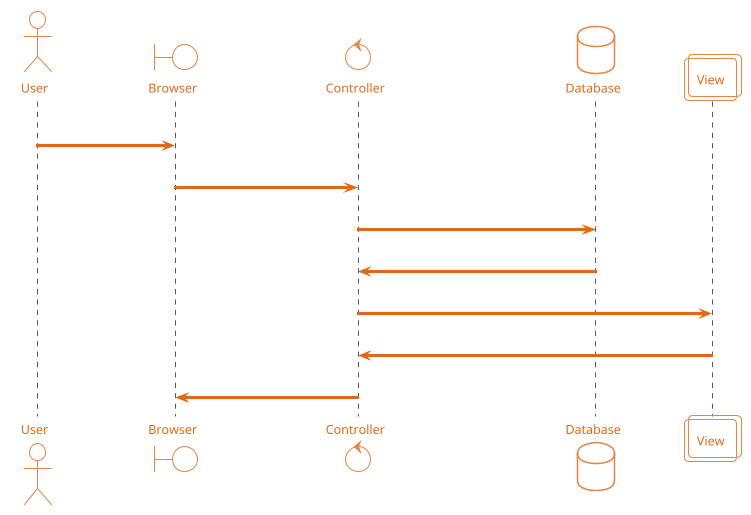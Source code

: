 
       ┌─┐
       ║"│
       └┬┘
       ┌┼┐
        │            ┌───────┐                ┌──────────┐                       ┌────────┐          ┌────┐
       ┌┴┐           │Browser│                │Controller│                       │Database│          │View│
      User           └───┬───┘                └────┬─────┘                       └───┬────┘          └────┘
       │ homepage '/post'│                         │                                 │                 │
       │ ────────────────>                         │                                 │                 │
       │                 │                         │                                 │                 │
       │                 │   POST '/post' message  │                                 │                 │
       │                 │ ────────────────────────>                                 │                 │
       │                 │                         │                                 │                 │
       │                 │                         │ INSERT INTO table_name (column) │                 │
       │                 │                         │ ────────────────────────────────>                 │
       │                 │                         │                                 │                 │
       │                 │                         │ if success redirect '/' else 404│                 │
       │                 │                         │ <────────────────────────────────                 │
       │                 │                         │                                 │                 │
       │                 │                         │          for message in messages, display         │
       │                 │                         │ ──────────────────────────────────────────────────>
       │                 │                         │                                 │                 │
       │                 │                         │               HTML rendered messages              │
       │                 │                         │ <──────────────────────────────────────────────────
       │                 │                         │                                 │                 │
       │                 │ can see chitter messages│                                 │                 │
       │                 │ <────────────────────────                                 │                 │
      User           ┌───┴───┐                ┌────┴─────┐                       ┌───┴────┐          ┌────┐
       ┌─┐           │Browser│                │Controller│                       │Database│          │View│
       ║"│           └───────┘                └──────────┘                       └────────┘          └────┘
       └┬┘
       ┌┼┐
        │
       ┌┴┐

@startuml

!theme superhero-outline

actor User
boundary Browser
control Controller
database Database
collections View

User -> Browser : homepage '/post'
Browser -> Controller : POST '/post' message
Controller -> Database : INSERT INTO table_name (column)
Database -> Controller : if success redirect '/' else 404
Controller -> View : for message in messages, display
View -> Controller : HTML rendered messages
Controller -> Browser : can see chitter messages


@enduml
